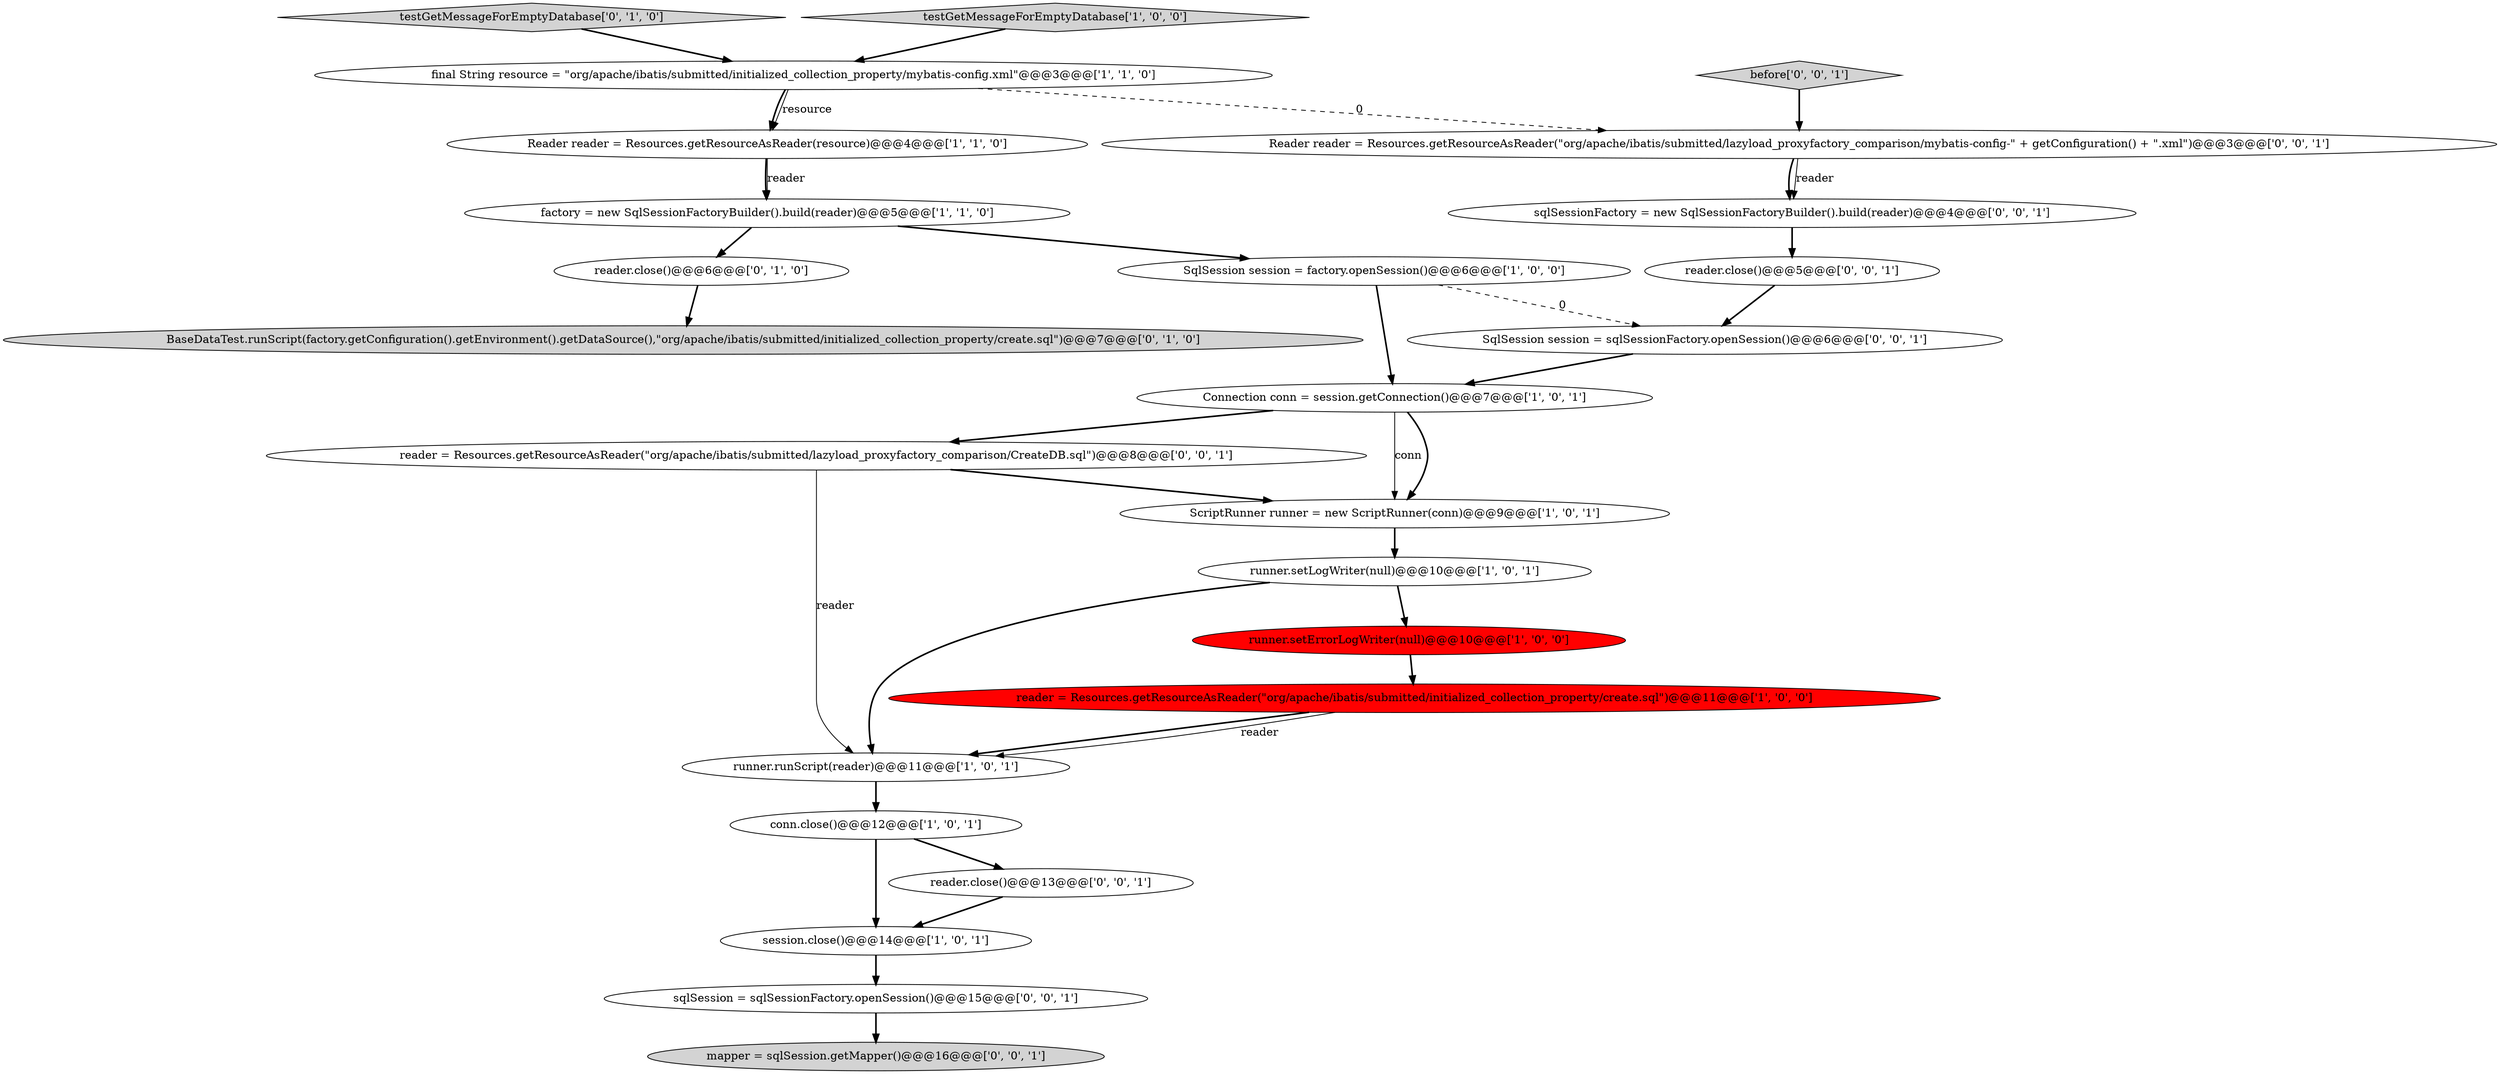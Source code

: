 digraph {
9 [style = filled, label = "Reader reader = Resources.getResourceAsReader(resource)@@@4@@@['1', '1', '0']", fillcolor = white, shape = ellipse image = "AAA0AAABBB1BBB"];
13 [style = filled, label = "testGetMessageForEmptyDatabase['0', '1', '0']", fillcolor = lightgray, shape = diamond image = "AAA0AAABBB2BBB"];
0 [style = filled, label = "runner.setErrorLogWriter(null)@@@10@@@['1', '0', '0']", fillcolor = red, shape = ellipse image = "AAA1AAABBB1BBB"];
4 [style = filled, label = "runner.setLogWriter(null)@@@10@@@['1', '0', '1']", fillcolor = white, shape = ellipse image = "AAA0AAABBB1BBB"];
23 [style = filled, label = "reader = Resources.getResourceAsReader(\"org/apache/ibatis/submitted/lazyload_proxyfactory_comparison/CreateDB.sql\")@@@8@@@['0', '0', '1']", fillcolor = white, shape = ellipse image = "AAA0AAABBB3BBB"];
8 [style = filled, label = "session.close()@@@14@@@['1', '0', '1']", fillcolor = white, shape = ellipse image = "AAA0AAABBB1BBB"];
20 [style = filled, label = "SqlSession session = sqlSessionFactory.openSession()@@@6@@@['0', '0', '1']", fillcolor = white, shape = ellipse image = "AAA0AAABBB3BBB"];
24 [style = filled, label = "Reader reader = Resources.getResourceAsReader(\"org/apache/ibatis/submitted/lazyload_proxyfactory_comparison/mybatis-config-\" + getConfiguration() + \".xml\")@@@3@@@['0', '0', '1']", fillcolor = white, shape = ellipse image = "AAA0AAABBB3BBB"];
11 [style = filled, label = "final String resource = \"org/apache/ibatis/submitted/initialized_collection_property/mybatis-config.xml\"@@@3@@@['1', '1', '0']", fillcolor = white, shape = ellipse image = "AAA0AAABBB1BBB"];
17 [style = filled, label = "mapper = sqlSession.getMapper()@@@16@@@['0', '0', '1']", fillcolor = lightgray, shape = ellipse image = "AAA0AAABBB3BBB"];
3 [style = filled, label = "Connection conn = session.getConnection()@@@7@@@['1', '0', '1']", fillcolor = white, shape = ellipse image = "AAA0AAABBB1BBB"];
21 [style = filled, label = "reader.close()@@@5@@@['0', '0', '1']", fillcolor = white, shape = ellipse image = "AAA0AAABBB3BBB"];
5 [style = filled, label = "conn.close()@@@12@@@['1', '0', '1']", fillcolor = white, shape = ellipse image = "AAA0AAABBB1BBB"];
10 [style = filled, label = "runner.runScript(reader)@@@11@@@['1', '0', '1']", fillcolor = white, shape = ellipse image = "AAA0AAABBB1BBB"];
19 [style = filled, label = "reader.close()@@@13@@@['0', '0', '1']", fillcolor = white, shape = ellipse image = "AAA0AAABBB3BBB"];
2 [style = filled, label = "SqlSession session = factory.openSession()@@@6@@@['1', '0', '0']", fillcolor = white, shape = ellipse image = "AAA0AAABBB1BBB"];
1 [style = filled, label = "ScriptRunner runner = new ScriptRunner(conn)@@@9@@@['1', '0', '1']", fillcolor = white, shape = ellipse image = "AAA0AAABBB1BBB"];
15 [style = filled, label = "reader.close()@@@6@@@['0', '1', '0']", fillcolor = white, shape = ellipse image = "AAA0AAABBB2BBB"];
6 [style = filled, label = "factory = new SqlSessionFactoryBuilder().build(reader)@@@5@@@['1', '1', '0']", fillcolor = white, shape = ellipse image = "AAA0AAABBB1BBB"];
14 [style = filled, label = "BaseDataTest.runScript(factory.getConfiguration().getEnvironment().getDataSource(),\"org/apache/ibatis/submitted/initialized_collection_property/create.sql\")@@@7@@@['0', '1', '0']", fillcolor = lightgray, shape = ellipse image = "AAA0AAABBB2BBB"];
12 [style = filled, label = "testGetMessageForEmptyDatabase['1', '0', '0']", fillcolor = lightgray, shape = diamond image = "AAA0AAABBB1BBB"];
7 [style = filled, label = "reader = Resources.getResourceAsReader(\"org/apache/ibatis/submitted/initialized_collection_property/create.sql\")@@@11@@@['1', '0', '0']", fillcolor = red, shape = ellipse image = "AAA1AAABBB1BBB"];
18 [style = filled, label = "sqlSessionFactory = new SqlSessionFactoryBuilder().build(reader)@@@4@@@['0', '0', '1']", fillcolor = white, shape = ellipse image = "AAA0AAABBB3BBB"];
22 [style = filled, label = "before['0', '0', '1']", fillcolor = lightgray, shape = diamond image = "AAA0AAABBB3BBB"];
16 [style = filled, label = "sqlSession = sqlSessionFactory.openSession()@@@15@@@['0', '0', '1']", fillcolor = white, shape = ellipse image = "AAA0AAABBB3BBB"];
4->10 [style = bold, label=""];
11->9 [style = solid, label="resource"];
5->8 [style = bold, label=""];
8->16 [style = bold, label=""];
1->4 [style = bold, label=""];
2->20 [style = dashed, label="0"];
3->1 [style = solid, label="conn"];
3->1 [style = bold, label=""];
15->14 [style = bold, label=""];
7->10 [style = bold, label=""];
2->3 [style = bold, label=""];
12->11 [style = bold, label=""];
20->3 [style = bold, label=""];
16->17 [style = bold, label=""];
7->10 [style = solid, label="reader"];
11->9 [style = bold, label=""];
24->18 [style = bold, label=""];
13->11 [style = bold, label=""];
19->8 [style = bold, label=""];
6->15 [style = bold, label=""];
4->0 [style = bold, label=""];
9->6 [style = bold, label=""];
0->7 [style = bold, label=""];
6->2 [style = bold, label=""];
5->19 [style = bold, label=""];
3->23 [style = bold, label=""];
21->20 [style = bold, label=""];
10->5 [style = bold, label=""];
9->6 [style = solid, label="reader"];
11->24 [style = dashed, label="0"];
23->10 [style = solid, label="reader"];
23->1 [style = bold, label=""];
18->21 [style = bold, label=""];
22->24 [style = bold, label=""];
24->18 [style = solid, label="reader"];
}
